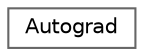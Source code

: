 digraph "Graphe hiérarchique des classes"
{
 // LATEX_PDF_SIZE
  bgcolor="transparent";
  edge [fontname=Helvetica,fontsize=10,labelfontname=Helvetica,labelfontsize=10];
  node [fontname=Helvetica,fontsize=10,shape=box,height=0.2,width=0.4];
  rankdir="LR";
  Node0 [id="Node000000",label="Autograd",height=0.2,width=0.4,color="grey40", fillcolor="white", style="filled",URL="$classAutograd.html",tooltip="Autograd engine for automatic differentiation."];
}
